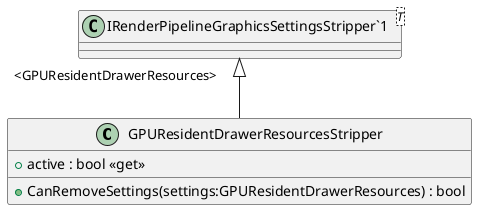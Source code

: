 @startuml
class GPUResidentDrawerResourcesStripper {
    + active : bool <<get>>
    + CanRemoveSettings(settings:GPUResidentDrawerResources) : bool
}
class "IRenderPipelineGraphicsSettingsStripper`1"<T> {
}
"IRenderPipelineGraphicsSettingsStripper`1" "<GPUResidentDrawerResources>" <|-- GPUResidentDrawerResourcesStripper
@enduml

